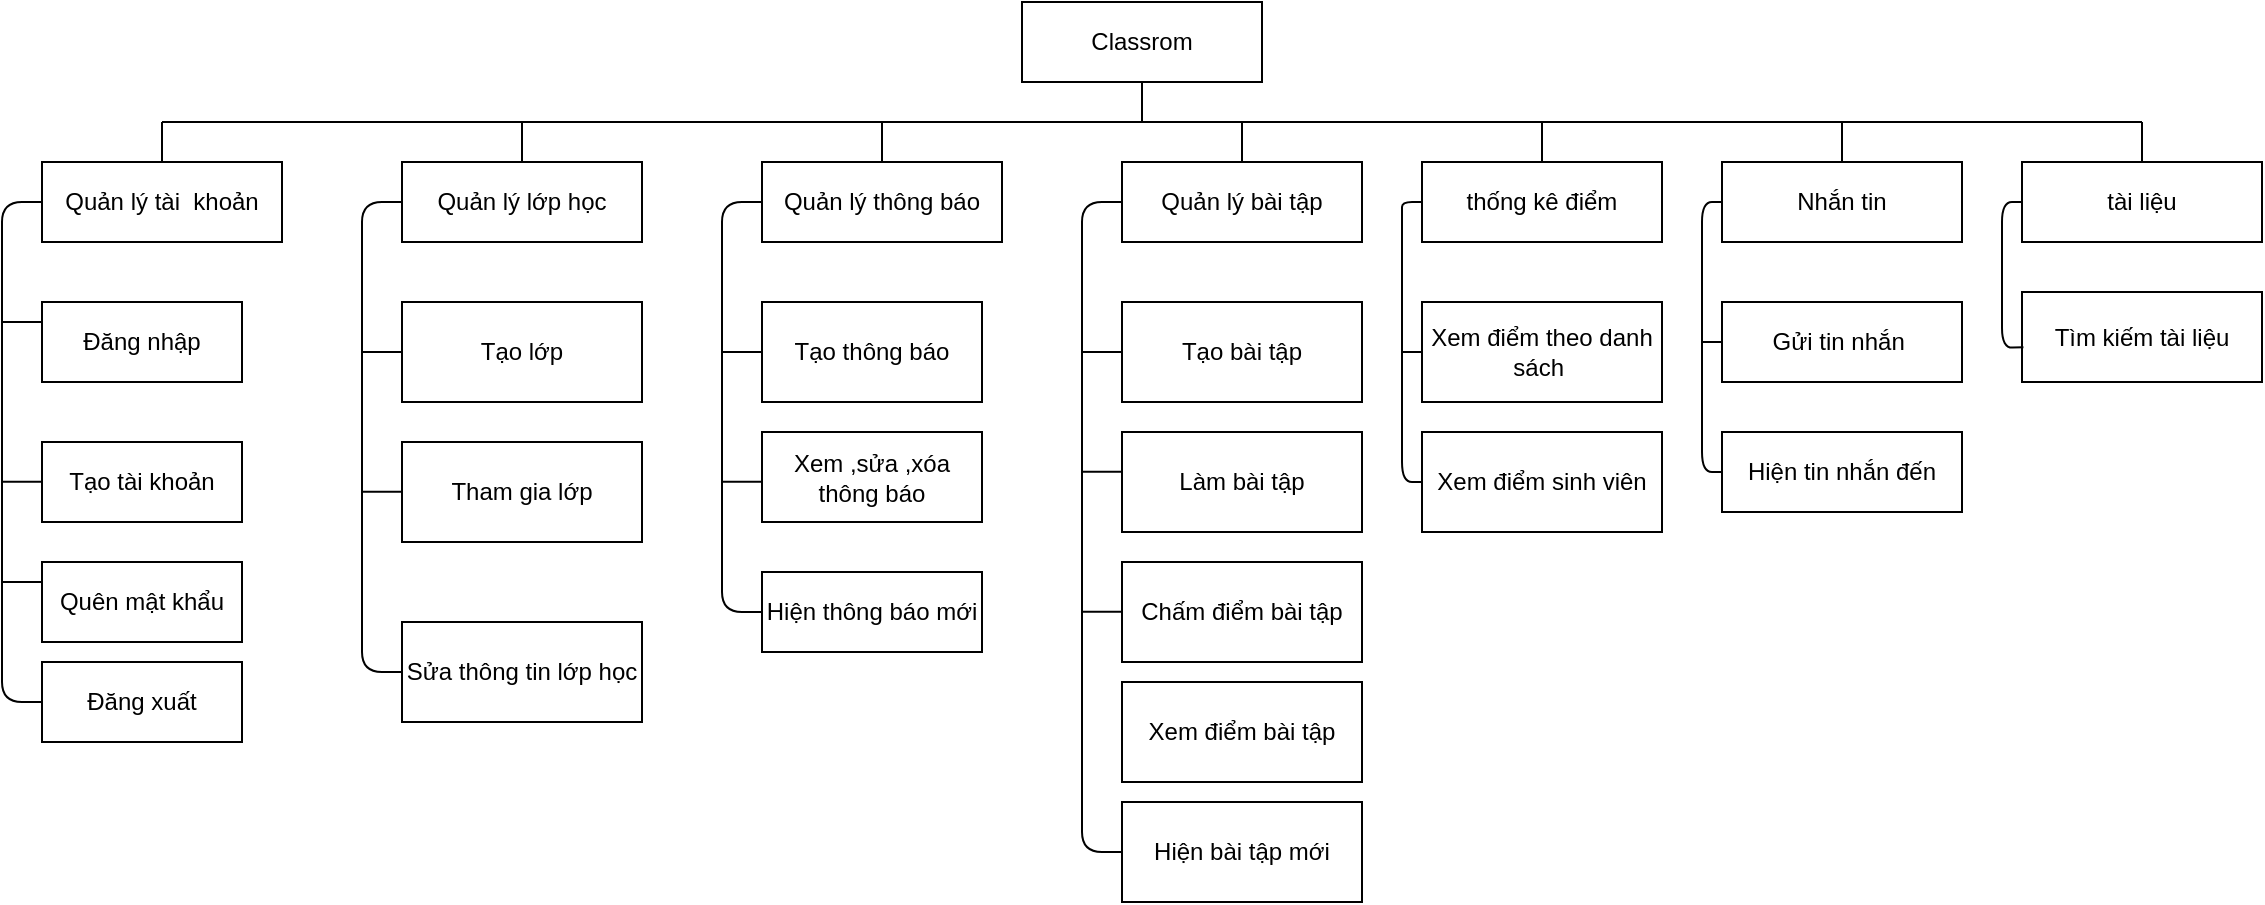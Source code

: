 <mxfile version="14.7.6" type="device"><diagram id="_w7dUneIGREYNOeymv83" name="Page-1"><mxGraphModel dx="1038" dy="588" grid="1" gridSize="10" guides="1" tooltips="1" connect="1" arrows="1" fold="1" page="1" pageScale="1" pageWidth="827" pageHeight="1169" math="0" shadow="0"><root><mxCell id="0"/><mxCell id="1" parent="0"/><mxCell id="QjQyBA0ADWDb5rjoYOUn-1" value="Classrom" style="rounded=0;whiteSpace=wrap;html=1;" parent="1" vertex="1"><mxGeometry x="530" y="160" width="120" height="40" as="geometry"/></mxCell><mxCell id="QjQyBA0ADWDb5rjoYOUn-2" value="Quản lý tài&amp;nbsp; khoản" style="rounded=0;whiteSpace=wrap;html=1;" parent="1" vertex="1"><mxGeometry x="40" y="240" width="120" height="40" as="geometry"/></mxCell><mxCell id="QjQyBA0ADWDb5rjoYOUn-3" value="Quản lý lớp học" style="rounded=0;whiteSpace=wrap;html=1;" parent="1" vertex="1"><mxGeometry x="220" y="240" width="120" height="40" as="geometry"/></mxCell><mxCell id="QjQyBA0ADWDb5rjoYOUn-4" value="Quản lý thông báo" style="rounded=0;whiteSpace=wrap;html=1;" parent="1" vertex="1"><mxGeometry x="400" y="240" width="120" height="40" as="geometry"/></mxCell><mxCell id="QjQyBA0ADWDb5rjoYOUn-5" value="Quản lý bài tập" style="rounded=0;whiteSpace=wrap;html=1;" parent="1" vertex="1"><mxGeometry x="580" y="240" width="120" height="40" as="geometry"/></mxCell><mxCell id="QjQyBA0ADWDb5rjoYOUn-6" value="thống kê điểm" style="rounded=0;whiteSpace=wrap;html=1;" parent="1" vertex="1"><mxGeometry x="730" y="240" width="120" height="40" as="geometry"/></mxCell><mxCell id="QjQyBA0ADWDb5rjoYOUn-7" value="Nhắn tin" style="rounded=0;whiteSpace=wrap;html=1;" parent="1" vertex="1"><mxGeometry x="880" y="240" width="120" height="40" as="geometry"/></mxCell><mxCell id="QjQyBA0ADWDb5rjoYOUn-8" value="tài liệu" style="rounded=0;whiteSpace=wrap;html=1;" parent="1" vertex="1"><mxGeometry x="1030" y="240" width="120" height="40" as="geometry"/></mxCell><mxCell id="QjQyBA0ADWDb5rjoYOUn-9" value="" style="endArrow=none;html=1;" parent="1" edge="1"><mxGeometry width="50" height="50" relative="1" as="geometry"><mxPoint x="100" y="220" as="sourcePoint"/><mxPoint x="1090" y="220" as="targetPoint"/></mxGeometry></mxCell><mxCell id="QjQyBA0ADWDb5rjoYOUn-10" value="" style="endArrow=none;html=1;" parent="1" source="QjQyBA0ADWDb5rjoYOUn-2" edge="1"><mxGeometry width="50" height="50" relative="1" as="geometry"><mxPoint x="740" y="210" as="sourcePoint"/><mxPoint x="100" y="220" as="targetPoint"/><Array as="points"/></mxGeometry></mxCell><mxCell id="QjQyBA0ADWDb5rjoYOUn-11" value="" style="endArrow=none;html=1;entryX=0.5;entryY=0;entryDx=0;entryDy=0;" parent="1" target="QjQyBA0ADWDb5rjoYOUn-8" edge="1"><mxGeometry width="50" height="50" relative="1" as="geometry"><mxPoint x="1090" y="220" as="sourcePoint"/><mxPoint x="1060" y="170" as="targetPoint"/></mxGeometry></mxCell><mxCell id="QjQyBA0ADWDb5rjoYOUn-12" value="" style="endArrow=none;html=1;entryX=0.5;entryY=1;entryDx=0;entryDy=0;" parent="1" target="QjQyBA0ADWDb5rjoYOUn-1" edge="1"><mxGeometry width="50" height="50" relative="1" as="geometry"><mxPoint x="590" y="220" as="sourcePoint"/><mxPoint x="620" y="190" as="targetPoint"/></mxGeometry></mxCell><mxCell id="QjQyBA0ADWDb5rjoYOUn-13" value="" style="endArrow=none;html=1;" parent="1" source="QjQyBA0ADWDb5rjoYOUn-3" edge="1"><mxGeometry width="50" height="50" relative="1" as="geometry"><mxPoint x="570" y="240" as="sourcePoint"/><mxPoint x="280" y="220" as="targetPoint"/></mxGeometry></mxCell><mxCell id="QjQyBA0ADWDb5rjoYOUn-14" value="" style="endArrow=none;html=1;entryX=0.5;entryY=0;entryDx=0;entryDy=0;" parent="1" target="QjQyBA0ADWDb5rjoYOUn-4" edge="1"><mxGeometry width="50" height="50" relative="1" as="geometry"><mxPoint x="460" y="220" as="sourcePoint"/><mxPoint x="290" y="230" as="targetPoint"/></mxGeometry></mxCell><mxCell id="QjQyBA0ADWDb5rjoYOUn-15" value="" style="endArrow=none;html=1;exitX=0.5;exitY=0;exitDx=0;exitDy=0;" parent="1" source="QjQyBA0ADWDb5rjoYOUn-5" edge="1"><mxGeometry width="50" height="50" relative="1" as="geometry"><mxPoint x="470" y="230" as="sourcePoint"/><mxPoint x="640" y="220" as="targetPoint"/></mxGeometry></mxCell><mxCell id="QjQyBA0ADWDb5rjoYOUn-16" value="" style="endArrow=none;html=1;entryX=0.5;entryY=0;entryDx=0;entryDy=0;" parent="1" target="QjQyBA0ADWDb5rjoYOUn-6" edge="1"><mxGeometry width="50" height="50" relative="1" as="geometry"><mxPoint x="790" y="220" as="sourcePoint"/><mxPoint x="650" y="230" as="targetPoint"/></mxGeometry></mxCell><mxCell id="QjQyBA0ADWDb5rjoYOUn-17" value="" style="endArrow=none;html=1;exitX=0.5;exitY=0;exitDx=0;exitDy=0;" parent="1" source="QjQyBA0ADWDb5rjoYOUn-7" edge="1"><mxGeometry width="50" height="50" relative="1" as="geometry"><mxPoint x="800" y="230" as="sourcePoint"/><mxPoint x="940" y="220" as="targetPoint"/></mxGeometry></mxCell><mxCell id="QjQyBA0ADWDb5rjoYOUn-18" value="Đăng nhập" style="rounded=0;whiteSpace=wrap;html=1;" parent="1" vertex="1"><mxGeometry x="40" y="310" width="100" height="40" as="geometry"/></mxCell><mxCell id="QjQyBA0ADWDb5rjoYOUn-19" value="Đăng xuất" style="rounded=0;whiteSpace=wrap;html=1;" parent="1" vertex="1"><mxGeometry x="40" y="490" width="100" height="40" as="geometry"/></mxCell><mxCell id="QjQyBA0ADWDb5rjoYOUn-20" value="Tạo tài khoản" style="rounded=0;whiteSpace=wrap;html=1;" parent="1" vertex="1"><mxGeometry x="40" y="380" width="100" height="40" as="geometry"/></mxCell><mxCell id="QjQyBA0ADWDb5rjoYOUn-21" value="Quên mật khẩu" style="rounded=0;whiteSpace=wrap;html=1;" parent="1" vertex="1"><mxGeometry x="40" y="440" width="100" height="40" as="geometry"/></mxCell><mxCell id="QjQyBA0ADWDb5rjoYOUn-22" value="Tạo lớp" style="rounded=0;whiteSpace=wrap;html=1;" parent="1" vertex="1"><mxGeometry x="220" y="310" width="120" height="50" as="geometry"/></mxCell><mxCell id="QjQyBA0ADWDb5rjoYOUn-23" value="Tham gia lớp" style="rounded=0;whiteSpace=wrap;html=1;" parent="1" vertex="1"><mxGeometry x="220" y="380" width="120" height="50" as="geometry"/></mxCell><mxCell id="QjQyBA0ADWDb5rjoYOUn-25" value="Tạo thông báo" style="rounded=0;whiteSpace=wrap;html=1;" parent="1" vertex="1"><mxGeometry x="400" y="310" width="110" height="50" as="geometry"/></mxCell><mxCell id="QjQyBA0ADWDb5rjoYOUn-26" value="Xem ,sửa ,xóa thông báo" style="rounded=0;whiteSpace=wrap;html=1;" parent="1" vertex="1"><mxGeometry x="400" y="375" width="110" height="45" as="geometry"/></mxCell><mxCell id="QjQyBA0ADWDb5rjoYOUn-29" value="Tạo bài tập" style="rounded=0;whiteSpace=wrap;html=1;" parent="1" vertex="1"><mxGeometry x="580" y="310" width="120" height="50" as="geometry"/></mxCell><mxCell id="QjQyBA0ADWDb5rjoYOUn-30" value="Làm bài tập" style="rounded=0;whiteSpace=wrap;html=1;" parent="1" vertex="1"><mxGeometry x="580" y="375" width="120" height="50" as="geometry"/></mxCell><mxCell id="QjQyBA0ADWDb5rjoYOUn-31" value="Chấm điểm bài tập" style="rounded=0;whiteSpace=wrap;html=1;" parent="1" vertex="1"><mxGeometry x="580" y="440" width="120" height="50" as="geometry"/></mxCell><mxCell id="QjQyBA0ADWDb5rjoYOUn-32" value="Xem điểm theo danh sách&amp;nbsp;" style="rounded=0;whiteSpace=wrap;html=1;" parent="1" vertex="1"><mxGeometry x="730" y="310" width="120" height="50" as="geometry"/></mxCell><mxCell id="QjQyBA0ADWDb5rjoYOUn-33" value="Xem điểm sinh viên" style="rounded=0;whiteSpace=wrap;html=1;" parent="1" vertex="1"><mxGeometry x="730" y="375" width="120" height="50" as="geometry"/></mxCell><mxCell id="QjQyBA0ADWDb5rjoYOUn-34" value="Xem điểm bài tập" style="rounded=0;whiteSpace=wrap;html=1;" parent="1" vertex="1"><mxGeometry x="580" y="500" width="120" height="50" as="geometry"/></mxCell><mxCell id="QjQyBA0ADWDb5rjoYOUn-35" value="Gửi tin nhắn&amp;nbsp;" style="rounded=0;whiteSpace=wrap;html=1;" parent="1" vertex="1"><mxGeometry x="880" y="310" width="120" height="40" as="geometry"/></mxCell><mxCell id="QjQyBA0ADWDb5rjoYOUn-36" value="Hiện tin nhắn đến" style="rounded=0;whiteSpace=wrap;html=1;" parent="1" vertex="1"><mxGeometry x="880" y="375" width="120" height="40" as="geometry"/></mxCell><mxCell id="QjQyBA0ADWDb5rjoYOUn-37" value="Tìm kiếm tài liệu" style="rounded=0;whiteSpace=wrap;html=1;" parent="1" vertex="1"><mxGeometry x="1030" y="305" width="120" height="45" as="geometry"/></mxCell><mxCell id="QjQyBA0ADWDb5rjoYOUn-38" value="" style="endArrow=none;html=1;entryX=0;entryY=0.5;entryDx=0;entryDy=0;exitX=0;exitY=0.5;exitDx=0;exitDy=0;" parent="1" source="QjQyBA0ADWDb5rjoYOUn-19" target="QjQyBA0ADWDb5rjoYOUn-2" edge="1"><mxGeometry width="50" height="50" relative="1" as="geometry"><mxPoint x="570" y="380" as="sourcePoint"/><mxPoint x="620" y="330" as="targetPoint"/><Array as="points"><mxPoint x="20" y="510"/><mxPoint x="20" y="260"/></Array></mxGeometry></mxCell><mxCell id="QjQyBA0ADWDb5rjoYOUn-39" value="" style="endArrow=none;html=1;exitX=0;exitY=0.25;exitDx=0;exitDy=0;" parent="1" source="QjQyBA0ADWDb5rjoYOUn-18" edge="1"><mxGeometry width="50" height="50" relative="1" as="geometry"><mxPoint x="570" y="380" as="sourcePoint"/><mxPoint x="20" y="320" as="targetPoint"/></mxGeometry></mxCell><mxCell id="QjQyBA0ADWDb5rjoYOUn-42" value="" style="endArrow=none;html=1;exitX=0;exitY=0.25;exitDx=0;exitDy=0;" parent="1" edge="1"><mxGeometry width="50" height="50" relative="1" as="geometry"><mxPoint x="40" y="399.92" as="sourcePoint"/><mxPoint x="20" y="399.92" as="targetPoint"/></mxGeometry></mxCell><mxCell id="QjQyBA0ADWDb5rjoYOUn-43" value="" style="endArrow=none;html=1;exitX=0;exitY=0.25;exitDx=0;exitDy=0;" parent="1" edge="1"><mxGeometry width="50" height="50" relative="1" as="geometry"><mxPoint x="40" y="450" as="sourcePoint"/><mxPoint x="20" y="450" as="targetPoint"/></mxGeometry></mxCell><mxCell id="QjQyBA0ADWDb5rjoYOUn-44" value="" style="endArrow=none;html=1;entryX=0;entryY=0.5;entryDx=0;entryDy=0;exitX=0;exitY=0.5;exitDx=0;exitDy=0;" parent="1" source="uuAmQQhA3U_QNTmD8yfq-1" target="QjQyBA0ADWDb5rjoYOUn-3" edge="1"><mxGeometry width="50" height="50" relative="1" as="geometry"><mxPoint x="210" y="370" as="sourcePoint"/><mxPoint x="260" y="320" as="targetPoint"/><Array as="points"><mxPoint x="200" y="495"/><mxPoint x="200" y="260"/></Array></mxGeometry></mxCell><mxCell id="QjQyBA0ADWDb5rjoYOUn-45" value="" style="endArrow=none;html=1;entryX=0;entryY=0.5;entryDx=0;entryDy=0;exitX=0;exitY=0.5;exitDx=0;exitDy=0;" parent="1" source="uuAmQQhA3U_QNTmD8yfq-3" target="QjQyBA0ADWDb5rjoYOUn-4" edge="1"><mxGeometry width="50" height="50" relative="1" as="geometry"><mxPoint x="210" y="370" as="sourcePoint"/><mxPoint x="260" y="320" as="targetPoint"/><Array as="points"><mxPoint x="380" y="465"/><mxPoint x="380" y="260"/></Array></mxGeometry></mxCell><mxCell id="QjQyBA0ADWDb5rjoYOUn-46" value="" style="endArrow=none;html=1;entryX=0;entryY=0.5;entryDx=0;entryDy=0;exitX=0;exitY=0.5;exitDx=0;exitDy=0;" parent="1" source="uuAmQQhA3U_QNTmD8yfq-4" target="QjQyBA0ADWDb5rjoYOUn-5" edge="1"><mxGeometry width="50" height="50" relative="1" as="geometry"><mxPoint x="560" y="390" as="sourcePoint"/><mxPoint x="610" y="340" as="targetPoint"/><Array as="points"><mxPoint x="560" y="585"/><mxPoint x="560" y="260"/></Array></mxGeometry></mxCell><mxCell id="QjQyBA0ADWDb5rjoYOUn-47" value="" style="endArrow=none;html=1;entryX=0;entryY=0.5;entryDx=0;entryDy=0;exitX=0;exitY=0.5;exitDx=0;exitDy=0;" parent="1" source="QjQyBA0ADWDb5rjoYOUn-33" target="QjQyBA0ADWDb5rjoYOUn-6" edge="1"><mxGeometry width="50" height="50" relative="1" as="geometry"><mxPoint x="810" y="330" as="sourcePoint"/><mxPoint x="860" y="280" as="targetPoint"/><Array as="points"><mxPoint x="720" y="400"/><mxPoint x="720" y="270"/><mxPoint x="720" y="260"/></Array></mxGeometry></mxCell><mxCell id="QjQyBA0ADWDb5rjoYOUn-48" value="" style="endArrow=none;html=1;entryX=0;entryY=0.5;entryDx=0;entryDy=0;exitX=0;exitY=0.5;exitDx=0;exitDy=0;" parent="1" source="QjQyBA0ADWDb5rjoYOUn-36" target="QjQyBA0ADWDb5rjoYOUn-7" edge="1"><mxGeometry width="50" height="50" relative="1" as="geometry"><mxPoint x="810" y="330" as="sourcePoint"/><mxPoint x="860" y="280" as="targetPoint"/><Array as="points"><mxPoint x="870" y="395"/><mxPoint x="870" y="260"/></Array></mxGeometry></mxCell><mxCell id="QjQyBA0ADWDb5rjoYOUn-49" value="" style="endArrow=none;html=1;entryX=0;entryY=0.5;entryDx=0;entryDy=0;exitX=0.006;exitY=0.613;exitDx=0;exitDy=0;exitPerimeter=0;" parent="1" source="QjQyBA0ADWDb5rjoYOUn-37" target="QjQyBA0ADWDb5rjoYOUn-8" edge="1"><mxGeometry width="50" height="50" relative="1" as="geometry"><mxPoint x="980" y="330" as="sourcePoint"/><mxPoint x="1030" y="280" as="targetPoint"/><Array as="points"><mxPoint x="1020" y="333"/><mxPoint x="1020" y="260"/></Array></mxGeometry></mxCell><mxCell id="QjQyBA0ADWDb5rjoYOUn-50" value="" style="endArrow=none;html=1;entryX=0;entryY=0.5;entryDx=0;entryDy=0;" parent="1" target="QjQyBA0ADWDb5rjoYOUn-22" edge="1"><mxGeometry width="50" height="50" relative="1" as="geometry"><mxPoint x="200" y="335" as="sourcePoint"/><mxPoint x="240" y="310" as="targetPoint"/></mxGeometry></mxCell><mxCell id="QjQyBA0ADWDb5rjoYOUn-51" value="" style="endArrow=none;html=1;entryX=0;entryY=0.5;entryDx=0;entryDy=0;" parent="1" target="QjQyBA0ADWDb5rjoYOUn-25" edge="1"><mxGeometry width="50" height="50" relative="1" as="geometry"><mxPoint x="380" y="335" as="sourcePoint"/><mxPoint x="420" y="310" as="targetPoint"/></mxGeometry></mxCell><mxCell id="QjQyBA0ADWDb5rjoYOUn-52" value="" style="endArrow=none;html=1;entryX=0;entryY=0.5;entryDx=0;entryDy=0;" parent="1" target="QjQyBA0ADWDb5rjoYOUn-29" edge="1"><mxGeometry width="50" height="50" relative="1" as="geometry"><mxPoint x="560" y="335" as="sourcePoint"/><mxPoint x="630" y="290" as="targetPoint"/></mxGeometry></mxCell><mxCell id="QjQyBA0ADWDb5rjoYOUn-53" value="" style="endArrow=none;html=1;entryX=0;entryY=0.5;entryDx=0;entryDy=0;" parent="1" edge="1"><mxGeometry width="50" height="50" relative="1" as="geometry"><mxPoint x="560" y="394.93" as="sourcePoint"/><mxPoint x="580" y="394.93" as="targetPoint"/></mxGeometry></mxCell><mxCell id="QjQyBA0ADWDb5rjoYOUn-54" value="" style="endArrow=none;html=1;entryX=0;entryY=0.5;entryDx=0;entryDy=0;" parent="1" edge="1"><mxGeometry width="50" height="50" relative="1" as="geometry"><mxPoint x="560" y="464.93" as="sourcePoint"/><mxPoint x="580" y="464.93" as="targetPoint"/></mxGeometry></mxCell><mxCell id="QjQyBA0ADWDb5rjoYOUn-56" value="" style="endArrow=none;html=1;entryX=0;entryY=0.5;entryDx=0;entryDy=0;" parent="1" target="QjQyBA0ADWDb5rjoYOUn-32" edge="1"><mxGeometry width="50" height="50" relative="1" as="geometry"><mxPoint x="720" y="335" as="sourcePoint"/><mxPoint x="730" y="290" as="targetPoint"/></mxGeometry></mxCell><mxCell id="QjQyBA0ADWDb5rjoYOUn-57" value="" style="endArrow=none;html=1;entryX=0;entryY=0.5;entryDx=0;entryDy=0;" parent="1" target="QjQyBA0ADWDb5rjoYOUn-35" edge="1"><mxGeometry width="50" height="50" relative="1" as="geometry"><mxPoint x="870" y="330" as="sourcePoint"/><mxPoint x="950" y="320" as="targetPoint"/></mxGeometry></mxCell><mxCell id="uuAmQQhA3U_QNTmD8yfq-1" value="Sửa thông tin lớp học" style="rounded=0;whiteSpace=wrap;html=1;" vertex="1" parent="1"><mxGeometry x="220" y="470" width="120" height="50" as="geometry"/></mxCell><mxCell id="uuAmQQhA3U_QNTmD8yfq-2" value="" style="endArrow=none;html=1;entryX=0;entryY=0.5;entryDx=0;entryDy=0;" edge="1" parent="1"><mxGeometry width="50" height="50" relative="1" as="geometry"><mxPoint x="200" y="404.83" as="sourcePoint"/><mxPoint x="220" y="404.83" as="targetPoint"/></mxGeometry></mxCell><mxCell id="uuAmQQhA3U_QNTmD8yfq-3" value="Hiện thông báo mới" style="rounded=0;whiteSpace=wrap;html=1;" vertex="1" parent="1"><mxGeometry x="400" y="445" width="110" height="40" as="geometry"/></mxCell><mxCell id="uuAmQQhA3U_QNTmD8yfq-4" value="Hiện bài tập mới" style="rounded=0;whiteSpace=wrap;html=1;" vertex="1" parent="1"><mxGeometry x="580" y="560" width="120" height="50" as="geometry"/></mxCell><mxCell id="uuAmQQhA3U_QNTmD8yfq-5" value="" style="endArrow=none;html=1;entryX=0;entryY=0.5;entryDx=0;entryDy=0;" edge="1" parent="1"><mxGeometry width="50" height="50" relative="1" as="geometry"><mxPoint x="380" y="399.86" as="sourcePoint"/><mxPoint x="400" y="399.86" as="targetPoint"/></mxGeometry></mxCell></root></mxGraphModel></diagram></mxfile>